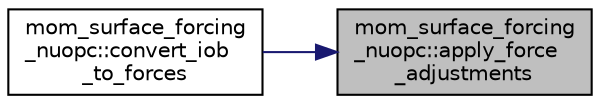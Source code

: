 digraph "mom_surface_forcing_nuopc::apply_force_adjustments"
{
 // INTERACTIVE_SVG=YES
 // LATEX_PDF_SIZE
  edge [fontname="Helvetica",fontsize="10",labelfontname="Helvetica",labelfontsize="10"];
  node [fontname="Helvetica",fontsize="10",shape=record];
  rankdir="RL";
  Node1 [label="mom_surface_forcing\l_nuopc::apply_force\l_adjustments",height=0.2,width=0.4,color="black", fillcolor="grey75", style="filled", fontcolor="black",tooltip="Adds mechanical forcing adjustments obtained via data_override Component name is 'OCN' Available adju..."];
  Node1 -> Node2 [dir="back",color="midnightblue",fontsize="10",style="solid",fontname="Helvetica"];
  Node2 [label="mom_surface_forcing\l_nuopc::convert_iob\l_to_forces",height=0.2,width=0.4,color="black", fillcolor="white", style="filled",URL="$namespacemom__surface__forcing__nuopc.html#a0bf63d9e59835a90c3ae35236b43bb09",tooltip="This subroutine translates the Ice_ocean_boundary_type into a MOM mechanical forcing type,..."];
}
